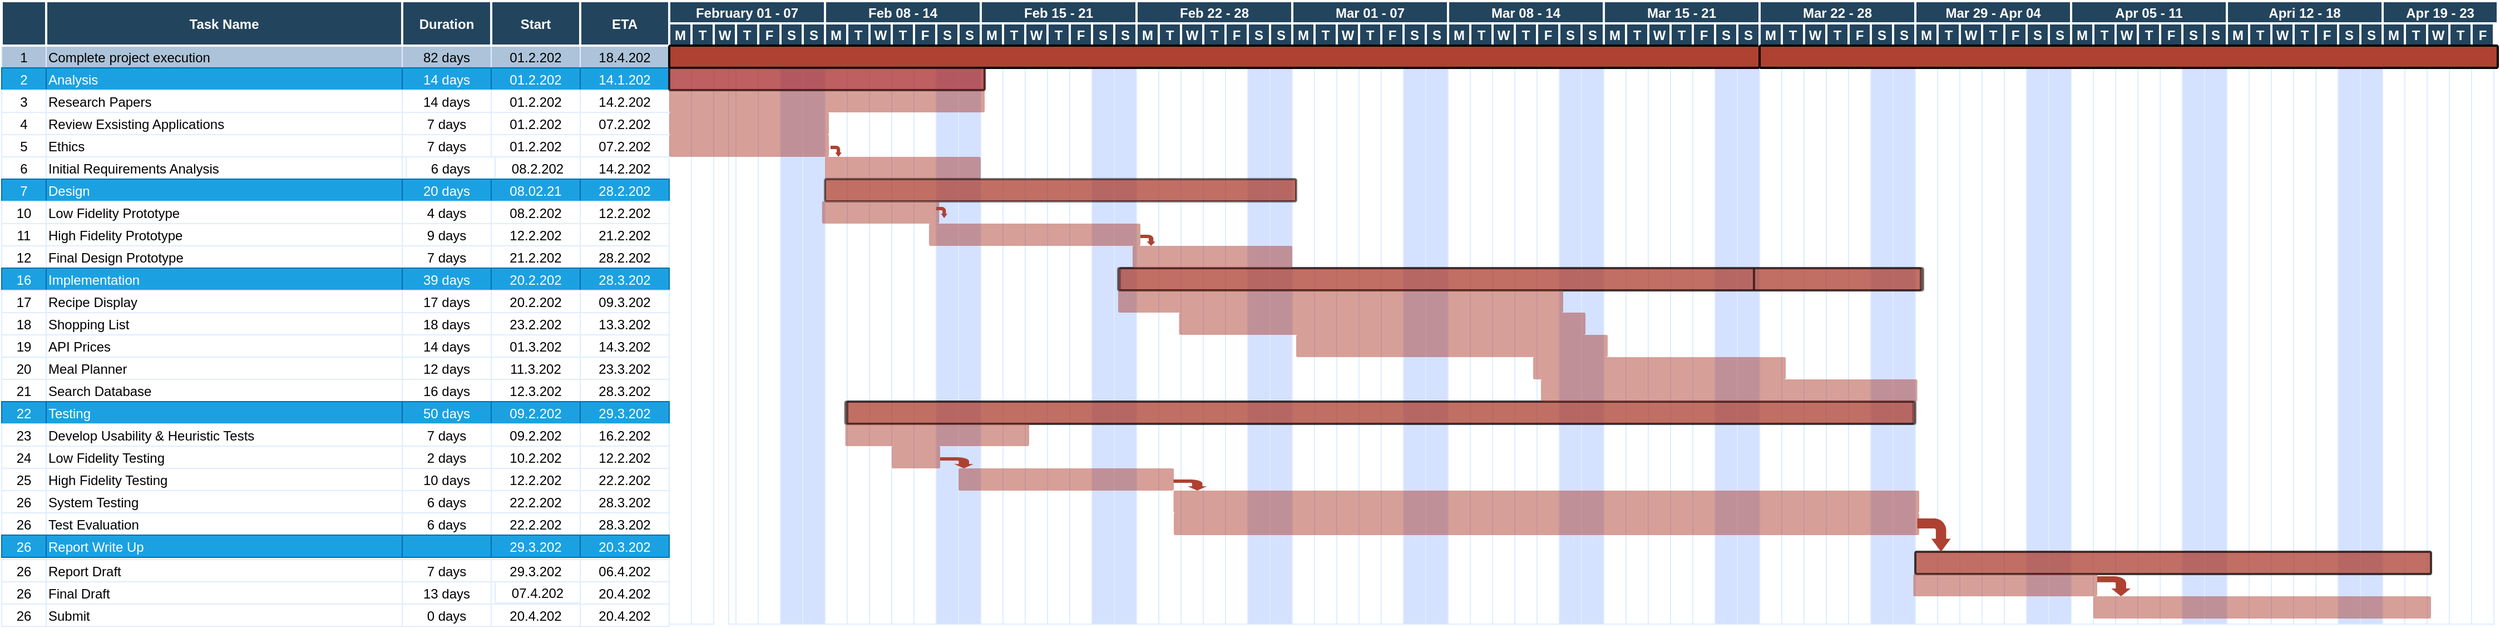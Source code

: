 <mxfile version="14.2.7" type="device"><diagram name="Page-1" id="8378b5f6-a2b2-b727-a746-972ab9d02e00"><mxGraphModel dx="1546" dy="809" grid="1" gridSize="10" guides="1" tooltips="1" connect="0" arrows="1" fold="1" page="1" pageScale="1.5" pageWidth="1169" pageHeight="827" background="#ffffff" math="0" shadow="0"><root><mxCell id="0"/><mxCell id="1" parent="0"/><mxCell id="63" value="1" style="strokeColor=#DEEDFF;fillColor=#ADC3D9" parent="1" vertex="1"><mxGeometry x="86.5" y="380" width="40" height="20" as="geometry"/></mxCell><mxCell id="64" value="Complete project execution" style="align=left;strokeColor=#DEEDFF;fillColor=#ADC3D9" parent="1" vertex="1"><mxGeometry x="126.5" y="380" width="320" height="20" as="geometry"/></mxCell><mxCell id="65" value="82 days" style="strokeColor=#DEEDFF;fillColor=#ADC3D9" parent="1" vertex="1"><mxGeometry x="446.5" y="380" width="80.0" height="20" as="geometry"/></mxCell><mxCell id="66" value="01.2.202" style="strokeColor=#DEEDFF;fillColor=#ADC3D9" parent="1" vertex="1"><mxGeometry x="526.5" y="380" width="80.0" height="20" as="geometry"/></mxCell><mxCell id="67" value="18.4.202" style="strokeColor=#DEEDFF;fillColor=#ADC3D9" parent="1" vertex="1"><mxGeometry x="606.5" y="380.0" width="80.0" height="20" as="geometry"/></mxCell><mxCell id="68" value="" style="strokeColor=#DEEDFF" parent="1" vertex="1"><mxGeometry x="686.5" y="380.0" width="20" height="520" as="geometry"/></mxCell><mxCell id="69" value="2" style="strokeColor=#006EAF;fillColor=#1ba1e2;fontColor=#ffffff;" parent="1" vertex="1"><mxGeometry x="86.5" y="400.0" width="40" height="20" as="geometry"/></mxCell><mxCell id="70" value="Analysis" style="align=left;strokeColor=#006EAF;fillColor=#1ba1e2;fontColor=#ffffff;" parent="1" vertex="1"><mxGeometry x="126.5" y="400.0" width="320.0" height="20" as="geometry"/></mxCell><mxCell id="71" value="14 days" style="strokeColor=#006EAF;fillColor=#1ba1e2;fontColor=#ffffff;" parent="1" vertex="1"><mxGeometry x="446.5" y="400.0" width="80.0" height="20" as="geometry"/></mxCell><mxCell id="72" value="01.2.202" style="strokeColor=#006EAF;fillColor=#1ba1e2;fontColor=#ffffff;" parent="1" vertex="1"><mxGeometry x="526.5" y="400.0" width="80.0" height="20" as="geometry"/></mxCell><mxCell id="73" value="14.1.202" style="strokeColor=#006EAF;fillColor=#1ba1e2;fontColor=#ffffff;" parent="1" vertex="1"><mxGeometry x="606.5" y="400.0" width="80.0" height="20" as="geometry"/></mxCell><mxCell id="74" value="3" style="strokeColor=#DEEDFF" parent="1" vertex="1"><mxGeometry x="86.5" y="420.0" width="40" height="20" as="geometry"/></mxCell><mxCell id="75" value="Research Papers" style="align=left;strokeColor=#DEEDFF" parent="1" vertex="1"><mxGeometry x="126.5" y="420.0" width="320.0" height="20.0" as="geometry"/></mxCell><mxCell id="76" value="14 days" style="strokeColor=#DEEDFF" parent="1" vertex="1"><mxGeometry x="446.5" y="420.0" width="80.0" height="20" as="geometry"/></mxCell><mxCell id="77" value="01.2.202" style="strokeColor=#DEEDFF" parent="1" vertex="1"><mxGeometry x="526.5" y="420.0" width="80.0" height="20" as="geometry"/></mxCell><mxCell id="78" value="14.2.202" style="strokeColor=#DEEDFF" parent="1" vertex="1"><mxGeometry x="606.5" y="420" width="80.0" height="20" as="geometry"/></mxCell><mxCell id="79" value="4" style="strokeColor=#DEEDFF" parent="1" vertex="1"><mxGeometry x="86.5" y="440.0" width="40" height="20" as="geometry"/></mxCell><mxCell id="80" value="Review Exsisting Applications" style="align=left;strokeColor=#DEEDFF" parent="1" vertex="1"><mxGeometry x="126.5" y="440.0" width="320" height="20" as="geometry"/></mxCell><mxCell id="81" value="7 days" style="strokeColor=#DEEDFF" parent="1" vertex="1"><mxGeometry x="446.5" y="440.0" width="80.0" height="20" as="geometry"/></mxCell><mxCell id="82" value="01.2.202" style="strokeColor=#DEEDFF" parent="1" vertex="1"><mxGeometry x="526.5" y="440.0" width="80.0" height="20" as="geometry"/></mxCell><mxCell id="83" value="07.2.202" style="strokeColor=#DEEDFF" parent="1" vertex="1"><mxGeometry x="606.5" y="440.0" width="80.0" height="20" as="geometry"/></mxCell><mxCell id="84" value="5" style="strokeColor=#DEEDFF" parent="1" vertex="1"><mxGeometry x="86.5" y="460.0" width="40" height="20" as="geometry"/></mxCell><mxCell id="85" value="Ethics" style="align=left;strokeColor=#DEEDFF" parent="1" vertex="1"><mxGeometry x="126.5" y="460.0" width="320.0" height="20" as="geometry"/></mxCell><mxCell id="86" value="7 days" style="strokeColor=#DEEDFF" parent="1" vertex="1"><mxGeometry x="446.5" y="460.0" width="80.0" height="20" as="geometry"/></mxCell><mxCell id="87" value="01.2.202" style="strokeColor=#DEEDFF" parent="1" vertex="1"><mxGeometry x="526.5" y="460.0" width="80.0" height="20" as="geometry"/></mxCell><mxCell id="88" value="07.2.202" style="strokeColor=#DEEDFF" parent="1" vertex="1"><mxGeometry x="606.5" y="460.0" width="80.0" height="20" as="geometry"/></mxCell><mxCell id="DREquy6N5iLyh1XK_Q5T-409" value="" style="edgeStyle=orthogonalEdgeStyle;rounded=0;orthogonalLoop=1;jettySize=auto;html=1;" edge="1" parent="1" source="89" target="110"><mxGeometry relative="1" as="geometry"/></mxCell><mxCell id="89" value="6" style="strokeColor=#DEEDFF" parent="1" vertex="1"><mxGeometry x="86.5" y="480.0" width="40" height="20" as="geometry"/></mxCell><mxCell id="90" value="Initial Requirements Analysis" style="align=left;strokeColor=#DEEDFF" parent="1" vertex="1"><mxGeometry x="126.5" y="480.0" width="320.0" height="20" as="geometry"/></mxCell><mxCell id="91" value="08.2.202" style="strokeColor=#DEEDFF" parent="1" vertex="1"><mxGeometry x="488.25" y="480" width="160" height="20" as="geometry"/></mxCell><mxCell id="92" value="14.2.202" style="strokeColor=#DEEDFF" parent="1" vertex="1"><mxGeometry x="606.5" y="480.0" width="80.0" height="20" as="geometry"/></mxCell><mxCell id="93" value="6 days" style="strokeColor=#DEEDFF" parent="1" vertex="1"><mxGeometry x="450.0" y="480.0" width="80.0" height="20" as="geometry"/></mxCell><mxCell id="104" value="7" style="strokeColor=#006EAF;fillColor=#1ba1e2;fontColor=#ffffff;" parent="1" vertex="1"><mxGeometry x="86.5" y="500.0" width="40" height="20" as="geometry"/></mxCell><mxCell id="105" value="Design" style="align=left;strokeColor=#006EAF;fillColor=#1ba1e2;fontColor=#ffffff;" parent="1" vertex="1"><mxGeometry x="126.5" y="500.0" width="320.0" height="20.0" as="geometry"/></mxCell><mxCell id="106" value="20 days" style="strokeColor=#006EAF;fillColor=#1ba1e2;fontColor=#ffffff;" parent="1" vertex="1"><mxGeometry x="446.5" y="500.0" width="80.0" height="20" as="geometry"/></mxCell><mxCell id="107" value="08.02.21" style="strokeColor=#006EAF;fillColor=#1ba1e2;fontColor=#ffffff;" parent="1" vertex="1"><mxGeometry x="526.5" y="500.0" width="80.0" height="20" as="geometry"/></mxCell><mxCell id="108" value="28.2.202" style="strokeColor=#006EAF;fillColor=#1ba1e2;fontColor=#ffffff;" parent="1" vertex="1"><mxGeometry x="606.5" y="500.0" width="80.0" height="20" as="geometry"/></mxCell><mxCell id="109" value="10" style="strokeColor=#DEEDFF" parent="1" vertex="1"><mxGeometry x="86.5" y="520.0" width="40" height="20" as="geometry"/></mxCell><mxCell id="110" value="Low Fidelity Prototype" style="align=left;strokeColor=#DEEDFF" parent="1" vertex="1"><mxGeometry x="126.5" y="520.0" width="320.0" height="20" as="geometry"/></mxCell><mxCell id="111" value="4 days" style="strokeColor=#DEEDFF" parent="1" vertex="1"><mxGeometry x="446.5" y="520.0" width="80.0" height="20" as="geometry"/></mxCell><mxCell id="112" value="08.2.202" style="strokeColor=#DEEDFF" parent="1" vertex="1"><mxGeometry x="526.5" y="520.0" width="80.0" height="20" as="geometry"/></mxCell><mxCell id="113" value="12.2.202" style="strokeColor=#DEEDFF" parent="1" vertex="1"><mxGeometry x="606.5" y="520.0" width="80.0" height="20" as="geometry"/></mxCell><mxCell id="114" value="11" style="strokeColor=#DEEDFF" parent="1" vertex="1"><mxGeometry x="86.5" y="540.0" width="40" height="20" as="geometry"/></mxCell><mxCell id="115" value="High Fidelity Prototype" style="align=left;strokeColor=#DEEDFF" parent="1" vertex="1"><mxGeometry x="126.5" y="540.0" width="320.0" height="20" as="geometry"/></mxCell><mxCell id="116" value="9 days" style="strokeColor=#DEEDFF" parent="1" vertex="1"><mxGeometry x="446.5" y="540.0" width="80.0" height="20" as="geometry"/></mxCell><mxCell id="117" value="12.2.202" style="strokeColor=#DEEDFF" parent="1" vertex="1"><mxGeometry x="526.5" y="540.0" width="80.0" height="20" as="geometry"/></mxCell><mxCell id="118" value="21.2.202" style="strokeColor=#DEEDFF" parent="1" vertex="1"><mxGeometry x="606.5" y="540.0" width="80.0" height="20" as="geometry"/></mxCell><mxCell id="119" value="12" style="strokeColor=#DEEDFF" parent="1" vertex="1"><mxGeometry x="86.5" y="560.0" width="40" height="20" as="geometry"/></mxCell><mxCell id="120" value="Final Design Prototype" style="align=left;strokeColor=#DEEDFF" parent="1" vertex="1"><mxGeometry x="126.5" y="560.0" width="320" height="20" as="geometry"/></mxCell><mxCell id="121" value="7 days" style="strokeColor=#DEEDFF" parent="1" vertex="1"><mxGeometry x="446.5" y="560.0" width="80.0" height="20" as="geometry"/></mxCell><mxCell id="122" value="21.2.202" style="strokeColor=#DEEDFF" parent="1" vertex="1"><mxGeometry x="526.5" y="560.0" width="80.0" height="20" as="geometry"/></mxCell><mxCell id="123" value="28.2.202" style="strokeColor=#DEEDFF" parent="1" vertex="1"><mxGeometry x="606.5" y="560.0" width="80.0" height="20" as="geometry"/></mxCell><mxCell id="139" value="16" style="strokeColor=#006EAF;fillColor=#1ba1e2;fontColor=#ffffff;" parent="1" vertex="1"><mxGeometry x="86.5" y="580.0" width="40" height="20" as="geometry"/></mxCell><mxCell id="140" value="Implementation" style="align=left;strokeColor=#006EAF;fillColor=#1ba1e2;fontColor=#ffffff;" parent="1" vertex="1"><mxGeometry x="126.5" y="580.0" width="320.0" height="20" as="geometry"/></mxCell><mxCell id="141" value="39 days" style="strokeColor=#006EAF;fillColor=#1ba1e2;fontColor=#ffffff;" parent="1" vertex="1"><mxGeometry x="446.5" y="580.0" width="80.0" height="20" as="geometry"/></mxCell><mxCell id="142" value="20.2.202" style="strokeColor=#006EAF;fillColor=#1ba1e2;fontColor=#ffffff;" parent="1" vertex="1"><mxGeometry x="526.5" y="580.0" width="80.0" height="20" as="geometry"/></mxCell><mxCell id="143" value="28.3.202" style="strokeColor=#006EAF;fillColor=#1ba1e2;fontColor=#ffffff;" parent="1" vertex="1"><mxGeometry x="606.5" y="580.0" width="80.0" height="20" as="geometry"/></mxCell><mxCell id="144" value="17" style="strokeColor=#DEEDFF" parent="1" vertex="1"><mxGeometry x="86.5" y="600.0" width="40" height="20" as="geometry"/></mxCell><mxCell id="145" value="Recipe Display" style="align=left;strokeColor=#DEEDFF" parent="1" vertex="1"><mxGeometry x="126.5" y="600.0" width="320.0" height="20" as="geometry"/></mxCell><mxCell id="146" value="17 days" style="strokeColor=#DEEDFF" parent="1" vertex="1"><mxGeometry x="446.5" y="600.0" width="80.0" height="20" as="geometry"/></mxCell><mxCell id="147" value="20.2.202" style="strokeColor=#DEEDFF" parent="1" vertex="1"><mxGeometry x="526.5" y="600.0" width="80.0" height="20" as="geometry"/></mxCell><mxCell id="148" value="09.3.202" style="strokeColor=#DEEDFF" parent="1" vertex="1"><mxGeometry x="606.5" y="600.0" width="80.0" height="20" as="geometry"/></mxCell><mxCell id="149" value="18" style="strokeColor=#DEEDFF" parent="1" vertex="1"><mxGeometry x="86.5" y="620.0" width="40" height="20" as="geometry"/></mxCell><mxCell id="150" value="Shopping List" style="align=left;strokeColor=#DEEDFF" parent="1" vertex="1"><mxGeometry x="126.5" y="620.0" width="320.0" height="20" as="geometry"/></mxCell><mxCell id="151" value="18 days" style="strokeColor=#DEEDFF" parent="1" vertex="1"><mxGeometry x="446.5" y="620.0" width="80.0" height="20" as="geometry"/></mxCell><mxCell id="152" value="23.2.202" style="strokeColor=#DEEDFF" parent="1" vertex="1"><mxGeometry x="526.5" y="620.0" width="80.0" height="20" as="geometry"/></mxCell><mxCell id="153" value="13.3.202" style="strokeColor=#DEEDFF" parent="1" vertex="1"><mxGeometry x="606.5" y="620.0" width="80.0" height="20" as="geometry"/></mxCell><mxCell id="154" value="19" style="strokeColor=#DEEDFF" parent="1" vertex="1"><mxGeometry x="86.5" y="640.0" width="40" height="20" as="geometry"/></mxCell><mxCell id="155" value="API Prices" style="align=left;strokeColor=#DEEDFF" parent="1" vertex="1"><mxGeometry x="126.5" y="640.0" width="320.0" height="20" as="geometry"/></mxCell><mxCell id="156" value="14 days" style="strokeColor=#DEEDFF" parent="1" vertex="1"><mxGeometry x="446.5" y="640.0" width="80.0" height="20" as="geometry"/></mxCell><mxCell id="157" value="01.3.202" style="strokeColor=#DEEDFF" parent="1" vertex="1"><mxGeometry x="526.5" y="640.0" width="80.0" height="20" as="geometry"/></mxCell><mxCell id="158" value="14.3.202" style="strokeColor=#DEEDFF" parent="1" vertex="1"><mxGeometry x="606.5" y="640.0" width="80.0" height="20" as="geometry"/></mxCell><mxCell id="159" value="20" style="strokeColor=#DEEDFF" parent="1" vertex="1"><mxGeometry x="86.5" y="660.0" width="40" height="20" as="geometry"/></mxCell><mxCell id="160" value="Meal Planner" style="align=left;strokeColor=#DEEDFF" parent="1" vertex="1"><mxGeometry x="126.5" y="660.0" width="320.0" height="20" as="geometry"/></mxCell><mxCell id="161" value="12 days" style="strokeColor=#DEEDFF" parent="1" vertex="1"><mxGeometry x="446.5" y="660.0" width="80.0" height="20" as="geometry"/></mxCell><mxCell id="162" value="11.3.202" style="strokeColor=#DEEDFF" parent="1" vertex="1"><mxGeometry x="526.5" y="660.0" width="80.0" height="20" as="geometry"/></mxCell><mxCell id="163" value="23.3.202" style="strokeColor=#DEEDFF" parent="1" vertex="1"><mxGeometry x="606.5" y="660.0" width="80.0" height="20" as="geometry"/></mxCell><mxCell id="164" value="21" style="strokeColor=#DEEDFF" parent="1" vertex="1"><mxGeometry x="86.5" y="680.0" width="40" height="20" as="geometry"/></mxCell><mxCell id="165" value="Search Database" style="align=left;strokeColor=#DEEDFF" parent="1" vertex="1"><mxGeometry x="126.5" y="680.0" width="320.0" height="20" as="geometry"/></mxCell><mxCell id="166" value="16 days" style="strokeColor=#DEEDFF" parent="1" vertex="1"><mxGeometry x="446.5" y="680.0" width="80.0" height="20" as="geometry"/></mxCell><mxCell id="167" value="12.3.202" style="strokeColor=#DEEDFF" parent="1" vertex="1"><mxGeometry x="526.5" y="680.0" width="80.0" height="20" as="geometry"/></mxCell><mxCell id="168" value="28.3.202" style="strokeColor=#DEEDFF" parent="1" vertex="1"><mxGeometry x="606.5" y="680.0" width="80.0" height="20" as="geometry"/></mxCell><mxCell id="169" value="22" style="strokeColor=#006EAF;fillColor=#1ba1e2;fontColor=#ffffff;" parent="1" vertex="1"><mxGeometry x="86.5" y="700.0" width="40" height="20" as="geometry"/></mxCell><mxCell id="170" value="Testing" style="align=left;strokeColor=#006EAF;fillColor=#1ba1e2;fontColor=#ffffff;" parent="1" vertex="1"><mxGeometry x="126.5" y="700.0" width="320.0" height="20" as="geometry"/></mxCell><mxCell id="171" value="50 days" style="strokeColor=#006EAF;fillColor=#1ba1e2;fontColor=#ffffff;" parent="1" vertex="1"><mxGeometry x="446.5" y="700.0" width="80.0" height="20" as="geometry"/></mxCell><mxCell id="172" value="09.2.202" style="strokeColor=#006EAF;fillColor=#1ba1e2;fontColor=#ffffff;" parent="1" vertex="1"><mxGeometry x="526.5" y="700.0" width="80.0" height="20" as="geometry"/></mxCell><mxCell id="173" value="29.3.202" style="strokeColor=#006EAF;fillColor=#1ba1e2;fontColor=#ffffff;" parent="1" vertex="1"><mxGeometry x="606.5" y="700.0" width="80.0" height="20" as="geometry"/></mxCell><mxCell id="174" value="23" style="strokeColor=#DEEDFF" parent="1" vertex="1"><mxGeometry x="86.5" y="720.0" width="40" height="20" as="geometry"/></mxCell><mxCell id="175" value="Develop Usability &amp; Heuristic Tests" style="align=left;strokeColor=#DEEDFF" parent="1" vertex="1"><mxGeometry x="126.5" y="720.0" width="320.0" height="20" as="geometry"/></mxCell><mxCell id="176" value="7 days" style="strokeColor=#DEEDFF" parent="1" vertex="1"><mxGeometry x="446.5" y="720.0" width="80.0" height="20" as="geometry"/></mxCell><mxCell id="177" value="09.2.202" style="strokeColor=#DEEDFF" parent="1" vertex="1"><mxGeometry x="526.5" y="720.0" width="80.0" height="20" as="geometry"/></mxCell><mxCell id="178" value="16.2.202" style="strokeColor=#DEEDFF" parent="1" vertex="1"><mxGeometry x="606.5" y="720.0" width="80.0" height="20" as="geometry"/></mxCell><mxCell id="179" value="24" style="strokeColor=#DEEDFF" parent="1" vertex="1"><mxGeometry x="86.5" y="740.0" width="40" height="20" as="geometry"/></mxCell><mxCell id="180" value="Low Fidelity Testing" style="align=left;strokeColor=#DEEDFF" parent="1" vertex="1"><mxGeometry x="126.5" y="740.0" width="320.0" height="20" as="geometry"/></mxCell><mxCell id="181" value="2 days" style="strokeColor=#DEEDFF" parent="1" vertex="1"><mxGeometry x="446.5" y="740.0" width="80.0" height="20" as="geometry"/></mxCell><mxCell id="182" value="10.2.202" style="strokeColor=#DEEDFF" parent="1" vertex="1"><mxGeometry x="526.5" y="740.0" width="80.0" height="20" as="geometry"/></mxCell><mxCell id="183" value="12.2.202" style="strokeColor=#DEEDFF" parent="1" vertex="1"><mxGeometry x="606.5" y="740.0" width="80.0" height="20" as="geometry"/></mxCell><mxCell id="184" value="25" style="strokeColor=#DEEDFF" parent="1" vertex="1"><mxGeometry x="86.5" y="760.0" width="40" height="20" as="geometry"/></mxCell><mxCell id="185" value="High Fidelity Testing" style="align=left;strokeColor=#DEEDFF" parent="1" vertex="1"><mxGeometry x="126.5" y="760.0" width="320.0" height="20" as="geometry"/></mxCell><mxCell id="186" value="10 days" style="strokeColor=#DEEDFF" parent="1" vertex="1"><mxGeometry x="446.5" y="760.0" width="80.0" height="20" as="geometry"/></mxCell><mxCell id="187" value="12.2.202" style="strokeColor=#DEEDFF" parent="1" vertex="1"><mxGeometry x="526.5" y="760.0" width="80.0" height="20" as="geometry"/></mxCell><mxCell id="188" value="22.2.202" style="strokeColor=#DEEDFF" parent="1" vertex="1"><mxGeometry x="606.5" y="760.0" width="80.0" height="20" as="geometry"/></mxCell><mxCell id="189" value="26" style="strokeColor=#DEEDFF" parent="1" vertex="1"><mxGeometry x="86.5" y="780.0" width="40" height="20" as="geometry"/></mxCell><mxCell id="190" value="System Testing" style="align=left;strokeColor=#DEEDFF" parent="1" vertex="1"><mxGeometry x="126.5" y="780.0" width="320.0" height="20" as="geometry"/></mxCell><mxCell id="191" value="6 days" style="strokeColor=#DEEDFF" parent="1" vertex="1"><mxGeometry x="446.5" y="780.0" width="80.0" height="20" as="geometry"/></mxCell><mxCell id="192" value="22.2.202" style="strokeColor=#DEEDFF" parent="1" vertex="1"><mxGeometry x="526.5" y="780.0" width="80.0" height="20" as="geometry"/></mxCell><mxCell id="193" value="28.3.202" style="strokeColor=#DEEDFF" parent="1" vertex="1"><mxGeometry x="606.5" y="780.0" width="80.0" height="20" as="geometry"/></mxCell><mxCell id="194" value="" style="strokeColor=#DEEDFF" parent="1" vertex="1"><mxGeometry x="706.5" y="380.0" width="20" height="520" as="geometry"/></mxCell><mxCell id="195" value="" style="strokeColor=#DEEDFF" parent="1" vertex="1"><mxGeometry x="740.0" y="380.0" width="20" height="520" as="geometry"/></mxCell><mxCell id="196" value="" style="strokeColor=#DEEDFF" parent="1" vertex="1"><mxGeometry x="746.5" y="380.0" width="20" height="520" as="geometry"/></mxCell><mxCell id="197" value="" style="strokeColor=#DEEDFF" parent="1" vertex="1"><mxGeometry x="766.5" y="380.0" width="20" height="520" as="geometry"/></mxCell><mxCell id="198" value="" style="strokeColor=#DEEDFF;fillColor=#D4E1FF" parent="1" vertex="1"><mxGeometry x="786.5" y="380.0" width="20" height="520" as="geometry"/></mxCell><mxCell id="199" value="" style="strokeColor=#DEEDFF;fillColor=#D4E1FF" parent="1" vertex="1"><mxGeometry x="806.5" y="380.0" width="20" height="520" as="geometry"/></mxCell><mxCell id="200" value="" style="strokeColor=#DEEDFF" parent="1" vertex="1"><mxGeometry x="826.5" y="380.0" width="20" height="520" as="geometry"/></mxCell><mxCell id="201" value="" style="strokeColor=#DEEDFF" parent="1" vertex="1"><mxGeometry x="846.5" y="380.0" width="20" height="520" as="geometry"/></mxCell><mxCell id="202" value="" style="strokeColor=#DEEDFF" parent="1" vertex="1"><mxGeometry x="866.5" y="380.0" width="20" height="520" as="geometry"/></mxCell><mxCell id="203" value="" style="strokeColor=#DEEDFF" parent="1" vertex="1"><mxGeometry x="886.5" y="380.0" width="20" height="520" as="geometry"/></mxCell><mxCell id="204" value="" style="strokeColor=#DEEDFF" parent="1" vertex="1"><mxGeometry x="906.5" y="380.0" width="20" height="520" as="geometry"/></mxCell><mxCell id="205" value="" style="strokeColor=#DEEDFF;fillColor=#D4E1FF" parent="1" vertex="1"><mxGeometry x="926.5" y="380.0" width="20" height="520" as="geometry"/></mxCell><mxCell id="206" value="" style="strokeColor=#DEEDFF;fillColor=#D4E1FF" parent="1" vertex="1"><mxGeometry x="946.5" y="380.0" width="20" height="520" as="geometry"/></mxCell><mxCell id="207" value="" style="strokeColor=#DEEDFF" parent="1" vertex="1"><mxGeometry x="966.5" y="380.0" width="20" height="520" as="geometry"/></mxCell><mxCell id="208" value="" style="strokeColor=#DEEDFF" parent="1" vertex="1"><mxGeometry x="986.5" y="380.0" width="20" height="520" as="geometry"/></mxCell><mxCell id="209" value="" style="strokeColor=#DEEDFF" parent="1" vertex="1"><mxGeometry x="1006.5" y="380.0" width="20" height="520" as="geometry"/></mxCell><mxCell id="210" value="" style="strokeColor=#DEEDFF" parent="1" vertex="1"><mxGeometry x="1026.5" y="380.0" width="20" height="520" as="geometry"/></mxCell><mxCell id="211" value="" style="strokeColor=#DEEDFF" parent="1" vertex="1"><mxGeometry x="1046.5" y="380.0" width="20" height="520" as="geometry"/></mxCell><mxCell id="212" value="" style="strokeColor=#DEEDFF;fillColor=#D4E1FF" parent="1" vertex="1"><mxGeometry x="1066.5" y="380.0" width="20" height="520" as="geometry"/></mxCell><mxCell id="213" value="" style="strokeColor=#DEEDFF;fillColor=#D4E1FF" parent="1" vertex="1"><mxGeometry x="1086.5" y="380.0" width="20" height="520" as="geometry"/></mxCell><mxCell id="214" value="" style="strokeColor=#DEEDFF" parent="1" vertex="1"><mxGeometry x="1106.5" y="380.0" width="20" height="520" as="geometry"/></mxCell><mxCell id="215" value="" style="strokeColor=#DEEDFF" parent="1" vertex="1"><mxGeometry x="1126.5" y="380.0" width="20" height="520" as="geometry"/></mxCell><mxCell id="216" value="" style="strokeColor=#DEEDFF" parent="1" vertex="1"><mxGeometry x="1146.5" y="380.0" width="20" height="520" as="geometry"/></mxCell><mxCell id="217" value="" style="strokeColor=#DEEDFF" parent="1" vertex="1"><mxGeometry x="1166.5" y="380.0" width="20" height="520" as="geometry"/></mxCell><mxCell id="218" value="" style="strokeColor=#DEEDFF" parent="1" vertex="1"><mxGeometry x="1186.5" y="380.0" width="20" height="520" as="geometry"/></mxCell><mxCell id="219" value="" style="strokeColor=#DEEDFF;fillColor=#D4E1FF" parent="1" vertex="1"><mxGeometry x="1206.5" y="380.0" width="20" height="520" as="geometry"/></mxCell><mxCell id="220" value="" style="strokeColor=#DEEDFF;fillColor=#D4E1FF" parent="1" vertex="1"><mxGeometry x="1226.5" y="380.0" width="20" height="520" as="geometry"/></mxCell><mxCell id="221" value="" style="strokeColor=#DEEDFF" parent="1" vertex="1"><mxGeometry x="1246.5" y="380.0" width="20" height="520" as="geometry"/></mxCell><mxCell id="222" value="" style="strokeColor=#DEEDFF" parent="1" vertex="1"><mxGeometry x="1266.5" y="380.0" width="20" height="520" as="geometry"/></mxCell><mxCell id="223" value="" style="strokeColor=#DEEDFF" parent="1" vertex="1"><mxGeometry x="1286.5" y="380.0" width="20" height="520" as="geometry"/></mxCell><mxCell id="224" value="" style="strokeColor=#DEEDFF" parent="1" vertex="1"><mxGeometry x="1306.5" y="380.0" width="20" height="520" as="geometry"/></mxCell><mxCell id="225" value="" style="strokeColor=#DEEDFF" parent="1" vertex="1"><mxGeometry x="1326.5" y="380.0" width="20" height="520" as="geometry"/></mxCell><mxCell id="226" value="" style="strokeColor=#DEEDFF;fillColor=#D4E1FF" parent="1" vertex="1"><mxGeometry x="1346.5" y="380.0" width="20" height="520" as="geometry"/></mxCell><mxCell id="227" value="" style="strokeColor=#DEEDFF;fillColor=#D4E1FF" parent="1" vertex="1"><mxGeometry x="1366.5" y="380.0" width="20" height="520" as="geometry"/></mxCell><mxCell id="228" value="" style="strokeColor=#DEEDFF" parent="1" vertex="1"><mxGeometry x="1386.5" y="380.0" width="20" height="520" as="geometry"/></mxCell><mxCell id="229" value="" style="strokeColor=#DEEDFF" parent="1" vertex="1"><mxGeometry x="1406.5" y="380.0" width="20" height="520" as="geometry"/></mxCell><mxCell id="230" value="" style="strokeColor=#DEEDFF" parent="1" vertex="1"><mxGeometry x="1426.5" y="380.0" width="20" height="520" as="geometry"/></mxCell><mxCell id="231" value="" style="strokeColor=#DEEDFF" parent="1" vertex="1"><mxGeometry x="1446.5" y="380.0" width="20" height="520" as="geometry"/></mxCell><mxCell id="232" value="" style="strokeColor=#DEEDFF" parent="1" vertex="1"><mxGeometry x="1466.5" y="380.0" width="20" height="520" as="geometry"/></mxCell><mxCell id="233" value="" style="strokeColor=#DEEDFF;fillColor=#D4E1FF" parent="1" vertex="1"><mxGeometry x="1486.5" y="380.0" width="20" height="520" as="geometry"/></mxCell><mxCell id="234" value="" style="strokeColor=#DEEDFF;fillColor=#D4E1FF" parent="1" vertex="1"><mxGeometry x="1506.5" y="380.0" width="20" height="520" as="geometry"/></mxCell><mxCell id="235" value="" style="strokeColor=#DEEDFF" parent="1" vertex="1"><mxGeometry x="1526.5" y="380.0" width="20" height="520" as="geometry"/></mxCell><mxCell id="236" value="" style="strokeColor=#DEEDFF" parent="1" vertex="1"><mxGeometry x="1546.5" y="380.0" width="20" height="520" as="geometry"/></mxCell><mxCell id="237" value="" style="strokeColor=#DEEDFF" parent="1" vertex="1"><mxGeometry x="1566.5" y="380.0" width="20" height="520" as="geometry"/></mxCell><mxCell id="238" value="" style="strokeColor=#DEEDFF" parent="1" vertex="1"><mxGeometry x="1586.5" y="380.0" width="20" height="520" as="geometry"/></mxCell><mxCell id="239" value="" style="strokeColor=#DEEDFF" parent="1" vertex="1"><mxGeometry x="1606.5" y="380.0" width="20" height="520" as="geometry"/></mxCell><mxCell id="240" value="" style="strokeColor=#DEEDFF;fillColor=#D4E1FF" parent="1" vertex="1"><mxGeometry x="1626.5" y="380.0" width="20" height="520" as="geometry"/></mxCell><mxCell id="241" value="" style="strokeColor=#DEEDFF;fillColor=#D4E1FF" parent="1" vertex="1"><mxGeometry x="1646.5" y="380.0" width="20" height="520" as="geometry"/></mxCell><mxCell id="2" value="Task Name" style="fillColor=#23445D;strokeColor=#FFFFFF;strokeWidth=2;fontColor=#FFFFFF;fontStyle=1" parent="1" vertex="1"><mxGeometry x="126.5" y="340" width="320" height="40" as="geometry"/></mxCell><mxCell id="3" value="" style="fillColor=#23445D;strokeColor=#FFFFFF;strokeWidth=2;fontColor=#FFFFFF;fontStyle=1" parent="1" vertex="1"><mxGeometry x="86.5" y="340" width="40" height="40" as="geometry"/></mxCell><mxCell id="4" value="February 01 - 07" style="fillColor=#23445D;strokeColor=#FFFFFF;strokeWidth=2;fontColor=#FFFFFF;fontStyle=1" parent="1" vertex="1"><mxGeometry x="686.5" y="340.0" width="140" height="20" as="geometry"/></mxCell><mxCell id="5" value="M" style="fillColor=#23445D;strokeColor=#FFFFFF;strokeWidth=2;fontColor=#FFFFFF;fontStyle=1" parent="1" vertex="1"><mxGeometry x="686.5" y="360.0" width="20" height="20" as="geometry"/></mxCell><mxCell id="6" value="T" style="fillColor=#23445D;strokeColor=#FFFFFF;strokeWidth=2;fontColor=#FFFFFF;fontStyle=1" parent="1" vertex="1"><mxGeometry x="706.5" y="360.0" width="20" height="20" as="geometry"/></mxCell><mxCell id="7" value="W" style="fillColor=#23445D;strokeColor=#FFFFFF;strokeWidth=2;fontColor=#FFFFFF;fontStyle=1" parent="1" vertex="1"><mxGeometry x="726.5" y="360.0" width="20" height="20" as="geometry"/></mxCell><mxCell id="8" value="T" style="fillColor=#23445D;strokeColor=#FFFFFF;strokeWidth=2;fontColor=#FFFFFF;fontStyle=1" parent="1" vertex="1"><mxGeometry x="746.5" y="360.0" width="20" height="20" as="geometry"/></mxCell><mxCell id="9" value="F" style="fillColor=#23445D;strokeColor=#FFFFFF;strokeWidth=2;fontColor=#FFFFFF;fontStyle=1" parent="1" vertex="1"><mxGeometry x="766.5" y="360.0" width="20" height="20" as="geometry"/></mxCell><mxCell id="10" value="S" style="fillColor=#23445D;strokeColor=#FFFFFF;strokeWidth=2;fontColor=#FFFFFF;fontStyle=1" parent="1" vertex="1"><mxGeometry x="786.5" y="360.0" width="20" height="20" as="geometry"/></mxCell><mxCell id="11" value="S" style="fillColor=#23445D;strokeColor=#FFFFFF;strokeWidth=2;fontColor=#FFFFFF;fontStyle=1" parent="1" vertex="1"><mxGeometry x="806.5" y="360.0" width="20" height="20" as="geometry"/></mxCell><mxCell id="12" value="Duration" style="fillColor=#23445D;strokeColor=#FFFFFF;strokeWidth=2;fontColor=#FFFFFF;fontStyle=1" parent="1" vertex="1"><mxGeometry x="446.5" y="340.0" width="80.0" height="40.0" as="geometry"/></mxCell><mxCell id="13" value="Start" style="fillColor=#23445D;strokeColor=#FFFFFF;strokeWidth=2;fontColor=#FFFFFF;fontStyle=1" parent="1" vertex="1"><mxGeometry x="526.5" y="340.0" width="80.0" height="40.0" as="geometry"/></mxCell><mxCell id="14" value="ETA" style="fillColor=#23445D;strokeColor=#FFFFFF;strokeWidth=2;fontColor=#FFFFFF;fontStyle=1" parent="1" vertex="1"><mxGeometry x="606.5" y="340.0" width="80.0" height="40.0" as="geometry"/></mxCell><mxCell id="15" value="Feb 08 - 14" style="fillColor=#23445D;strokeColor=#FFFFFF;strokeWidth=2;fontColor=#FFFFFF;fontStyle=1" parent="1" vertex="1"><mxGeometry x="826.5" y="340.0" width="140" height="20" as="geometry"/></mxCell><mxCell id="16" value="M" style="fillColor=#23445D;strokeColor=#FFFFFF;strokeWidth=2;fontColor=#FFFFFF;fontStyle=1" parent="1" vertex="1"><mxGeometry x="826.5" y="360.0" width="20" height="20" as="geometry"/></mxCell><mxCell id="17" value="T" style="fillColor=#23445D;strokeColor=#FFFFFF;strokeWidth=2;fontColor=#FFFFFF;fontStyle=1" parent="1" vertex="1"><mxGeometry x="846.5" y="360.0" width="20" height="20" as="geometry"/></mxCell><mxCell id="18" value="W" style="fillColor=#23445D;strokeColor=#FFFFFF;strokeWidth=2;fontColor=#FFFFFF;fontStyle=1" parent="1" vertex="1"><mxGeometry x="866.5" y="360.0" width="20" height="20" as="geometry"/></mxCell><mxCell id="19" value="T" style="fillColor=#23445D;strokeColor=#FFFFFF;strokeWidth=2;fontColor=#FFFFFF;fontStyle=1" parent="1" vertex="1"><mxGeometry x="886.5" y="360.0" width="20" height="20" as="geometry"/></mxCell><mxCell id="20" value="F" style="fillColor=#23445D;strokeColor=#FFFFFF;strokeWidth=2;fontColor=#FFFFFF;fontStyle=1" parent="1" vertex="1"><mxGeometry x="906.5" y="360.0" width="20" height="20" as="geometry"/></mxCell><mxCell id="21" value="S" style="fillColor=#23445D;strokeColor=#FFFFFF;strokeWidth=2;fontColor=#FFFFFF;fontStyle=1" parent="1" vertex="1"><mxGeometry x="926.5" y="360.0" width="20" height="20" as="geometry"/></mxCell><mxCell id="22" value="S" style="fillColor=#23445D;strokeColor=#FFFFFF;strokeWidth=2;fontColor=#FFFFFF;fontStyle=1" parent="1" vertex="1"><mxGeometry x="946.5" y="360.0" width="20" height="20" as="geometry"/></mxCell><mxCell id="23" value="Feb 15 - 21" style="fillColor=#23445D;strokeColor=#FFFFFF;strokeWidth=2;fontColor=#FFFFFF;fontStyle=1" parent="1" vertex="1"><mxGeometry x="966.5" y="340.0" width="140" height="20" as="geometry"/></mxCell><mxCell id="24" value="M" style="fillColor=#23445D;strokeColor=#FFFFFF;strokeWidth=2;fontColor=#FFFFFF;fontStyle=1" parent="1" vertex="1"><mxGeometry x="966.5" y="360.0" width="20" height="20" as="geometry"/></mxCell><mxCell id="25" value="T" style="fillColor=#23445D;strokeColor=#FFFFFF;strokeWidth=2;fontColor=#FFFFFF;fontStyle=1" parent="1" vertex="1"><mxGeometry x="986.5" y="360.0" width="20" height="20" as="geometry"/></mxCell><mxCell id="26" value="W" style="fillColor=#23445D;strokeColor=#FFFFFF;strokeWidth=2;fontColor=#FFFFFF;fontStyle=1" parent="1" vertex="1"><mxGeometry x="1006.5" y="360.0" width="20" height="20" as="geometry"/></mxCell><mxCell id="27" value="T" style="fillColor=#23445D;strokeColor=#FFFFFF;strokeWidth=2;fontColor=#FFFFFF;fontStyle=1" parent="1" vertex="1"><mxGeometry x="1026.5" y="360.0" width="20" height="20" as="geometry"/></mxCell><mxCell id="28" value="F" style="fillColor=#23445D;strokeColor=#FFFFFF;strokeWidth=2;fontColor=#FFFFFF;fontStyle=1" parent="1" vertex="1"><mxGeometry x="1046.5" y="360.0" width="20" height="20" as="geometry"/></mxCell><mxCell id="29" value="S" style="fillColor=#23445D;strokeColor=#FFFFFF;strokeWidth=2;fontColor=#FFFFFF;fontStyle=1" parent="1" vertex="1"><mxGeometry x="1066.5" y="360.0" width="20" height="20" as="geometry"/></mxCell><mxCell id="30" value="S" style="fillColor=#23445D;strokeColor=#FFFFFF;strokeWidth=2;fontColor=#FFFFFF;fontStyle=1" parent="1" vertex="1"><mxGeometry x="1086.5" y="360.0" width="20" height="20" as="geometry"/></mxCell><mxCell id="31" value="Feb 22 - 28" style="fillColor=#23445D;strokeColor=#FFFFFF;strokeWidth=2;fontColor=#FFFFFF;fontStyle=1" parent="1" vertex="1"><mxGeometry x="1106.5" y="340.0" width="140" height="20" as="geometry"/></mxCell><mxCell id="32" value="M" style="fillColor=#23445D;strokeColor=#FFFFFF;strokeWidth=2;fontColor=#FFFFFF;fontStyle=1" parent="1" vertex="1"><mxGeometry x="1106.5" y="360.0" width="20" height="20" as="geometry"/></mxCell><mxCell id="33" value="T" style="fillColor=#23445D;strokeColor=#FFFFFF;strokeWidth=2;fontColor=#FFFFFF;fontStyle=1" parent="1" vertex="1"><mxGeometry x="1126.5" y="360.0" width="20" height="20" as="geometry"/></mxCell><mxCell id="34" value="W" style="fillColor=#23445D;strokeColor=#FFFFFF;strokeWidth=2;fontColor=#FFFFFF;fontStyle=1" parent="1" vertex="1"><mxGeometry x="1146.5" y="360.0" width="20" height="20" as="geometry"/></mxCell><mxCell id="35" value="T" style="fillColor=#23445D;strokeColor=#FFFFFF;strokeWidth=2;fontColor=#FFFFFF;fontStyle=1" parent="1" vertex="1"><mxGeometry x="1166.5" y="360.0" width="20" height="20" as="geometry"/></mxCell><mxCell id="36" value="F" style="fillColor=#23445D;strokeColor=#FFFFFF;strokeWidth=2;fontColor=#FFFFFF;fontStyle=1" parent="1" vertex="1"><mxGeometry x="1186.5" y="360" width="20" height="20" as="geometry"/></mxCell><mxCell id="37" value="S" style="fillColor=#23445D;strokeColor=#FFFFFF;strokeWidth=2;fontColor=#FFFFFF;fontStyle=1" parent="1" vertex="1"><mxGeometry x="1206.5" y="360" width="20" height="20" as="geometry"/></mxCell><mxCell id="38" value="S" style="fillColor=#23445D;strokeColor=#FFFFFF;strokeWidth=2;fontColor=#FFFFFF;fontStyle=1" parent="1" vertex="1"><mxGeometry x="1226.5" y="360" width="20" height="20" as="geometry"/></mxCell><mxCell id="39" value="Mar 01 - 07" style="fillColor=#23445D;strokeColor=#FFFFFF;strokeWidth=2;fontColor=#FFFFFF;fontStyle=1" parent="1" vertex="1"><mxGeometry x="1246.5" y="340.0" width="140" height="20" as="geometry"/></mxCell><mxCell id="40" value="M" style="fillColor=#23445D;strokeColor=#FFFFFF;strokeWidth=2;fontColor=#FFFFFF;fontStyle=1" parent="1" vertex="1"><mxGeometry x="1246.5" y="360.0" width="20" height="20" as="geometry"/></mxCell><mxCell id="41" value="T" style="fillColor=#23445D;strokeColor=#FFFFFF;strokeWidth=2;fontColor=#FFFFFF;fontStyle=1" parent="1" vertex="1"><mxGeometry x="1266.5" y="360.0" width="20" height="20" as="geometry"/></mxCell><mxCell id="42" value="W" style="fillColor=#23445D;strokeColor=#FFFFFF;strokeWidth=2;fontColor=#FFFFFF;fontStyle=1" parent="1" vertex="1"><mxGeometry x="1286.5" y="360.0" width="20" height="20" as="geometry"/></mxCell><mxCell id="43" value="T" style="fillColor=#23445D;strokeColor=#FFFFFF;strokeWidth=2;fontColor=#FFFFFF;fontStyle=1" parent="1" vertex="1"><mxGeometry x="1306.5" y="360.0" width="20" height="20" as="geometry"/></mxCell><mxCell id="44" value="F" style="fillColor=#23445D;strokeColor=#FFFFFF;strokeWidth=2;fontColor=#FFFFFF;fontStyle=1" parent="1" vertex="1"><mxGeometry x="1326.5" y="360" width="20" height="20" as="geometry"/></mxCell><mxCell id="45" value="S" style="fillColor=#23445D;strokeColor=#FFFFFF;strokeWidth=2;fontColor=#FFFFFF;fontStyle=1" parent="1" vertex="1"><mxGeometry x="1346.5" y="360" width="20" height="20" as="geometry"/></mxCell><mxCell id="46" value="S" style="fillColor=#23445D;strokeColor=#FFFFFF;strokeWidth=2;fontColor=#FFFFFF;fontStyle=1" parent="1" vertex="1"><mxGeometry x="1366.5" y="360" width="20" height="20" as="geometry"/></mxCell><mxCell id="47" value="Mar 08 - 14" style="fillColor=#23445D;strokeColor=#FFFFFF;strokeWidth=2;fontColor=#FFFFFF;fontStyle=1" parent="1" vertex="1"><mxGeometry x="1386.5" y="340" width="140" height="20" as="geometry"/></mxCell><mxCell id="48" value="M" style="fillColor=#23445D;strokeColor=#FFFFFF;strokeWidth=2;fontColor=#FFFFFF;fontStyle=1" parent="1" vertex="1"><mxGeometry x="1386.5" y="360" width="20" height="20" as="geometry"/></mxCell><mxCell id="49" value="T" style="fillColor=#23445D;strokeColor=#FFFFFF;strokeWidth=2;fontColor=#FFFFFF;fontStyle=1" parent="1" vertex="1"><mxGeometry x="1406.5" y="360" width="20" height="20" as="geometry"/></mxCell><mxCell id="50" value="W" style="fillColor=#23445D;strokeColor=#FFFFFF;strokeWidth=2;fontColor=#FFFFFF;fontStyle=1" parent="1" vertex="1"><mxGeometry x="1426.5" y="360" width="20" height="20" as="geometry"/></mxCell><mxCell id="51" value="T" style="fillColor=#23445D;strokeColor=#FFFFFF;strokeWidth=2;fontColor=#FFFFFF;fontStyle=1" parent="1" vertex="1"><mxGeometry x="1446.5" y="360" width="20" height="20" as="geometry"/></mxCell><mxCell id="52" value="F" style="fillColor=#23445D;strokeColor=#FFFFFF;strokeWidth=2;fontColor=#FFFFFF;fontStyle=1" parent="1" vertex="1"><mxGeometry x="1466.5" y="360" width="20" height="20" as="geometry"/></mxCell><mxCell id="53" value="S" style="fillColor=#23445D;strokeColor=#FFFFFF;strokeWidth=2;fontColor=#FFFFFF;fontStyle=1" parent="1" vertex="1"><mxGeometry x="1486.5" y="360" width="20" height="20" as="geometry"/></mxCell><mxCell id="54" value="S" style="fillColor=#23445D;strokeColor=#FFFFFF;strokeWidth=2;fontColor=#FFFFFF;fontStyle=1" parent="1" vertex="1"><mxGeometry x="1506.5" y="360" width="20" height="20" as="geometry"/></mxCell><mxCell id="55" value="Mar 15 - 21" style="fillColor=#23445D;strokeColor=#FFFFFF;strokeWidth=2;fontColor=#FFFFFF;fontStyle=1" parent="1" vertex="1"><mxGeometry x="1526.5" y="340.0" width="140" height="20" as="geometry"/></mxCell><mxCell id="56" value="M" style="fillColor=#23445D;strokeColor=#FFFFFF;strokeWidth=2;fontColor=#FFFFFF;fontStyle=1" parent="1" vertex="1"><mxGeometry x="1526.5" y="360.0" width="20" height="20" as="geometry"/></mxCell><mxCell id="57" value="T" style="fillColor=#23445D;strokeColor=#FFFFFF;strokeWidth=2;fontColor=#FFFFFF;fontStyle=1" parent="1" vertex="1"><mxGeometry x="1546.5" y="360.0" width="20" height="20" as="geometry"/></mxCell><mxCell id="58" value="W" style="fillColor=#23445D;strokeColor=#FFFFFF;strokeWidth=2;fontColor=#FFFFFF;fontStyle=1" parent="1" vertex="1"><mxGeometry x="1566.5" y="360.0" width="20" height="20" as="geometry"/></mxCell><mxCell id="59" value="T" style="fillColor=#23445D;strokeColor=#FFFFFF;strokeWidth=2;fontColor=#FFFFFF;fontStyle=1" parent="1" vertex="1"><mxGeometry x="1586.5" y="360.0" width="20" height="20" as="geometry"/></mxCell><mxCell id="60" value="F" style="fillColor=#23445D;strokeColor=#FFFFFF;strokeWidth=2;fontColor=#FFFFFF;fontStyle=1" parent="1" vertex="1"><mxGeometry x="1606.5" y="360.0" width="20" height="20" as="geometry"/></mxCell><mxCell id="61" value="S" style="fillColor=#23445D;strokeColor=#FFFFFF;strokeWidth=2;fontColor=#FFFFFF;fontStyle=1" parent="1" vertex="1"><mxGeometry x="1626.5" y="360.0" width="20" height="20" as="geometry"/></mxCell><mxCell id="62" value="S" style="fillColor=#23445D;strokeColor=#FFFFFF;strokeWidth=2;fontColor=#FFFFFF;fontStyle=1" parent="1" vertex="1"><mxGeometry x="1646.5" y="360.0" width="20" height="20" as="geometry"/></mxCell><mxCell id="242" value="" style="shape=mxgraph.flowchart.process;fillColor=#a20025;strokeColor=#6F0000;strokeWidth=2;opacity=50;fontColor=#ffffff;" parent="1" vertex="1"><mxGeometry x="686.5" y="400" width="283.5" height="20" as="geometry"/></mxCell><mxCell id="244" value="" style="shape=mxgraph.flowchart.process;fillColor=#AE4132;strokeColor=none;strokeWidth=2;opacity=50" parent="1" vertex="1"><mxGeometry x="686.5" y="420" width="283.5" height="20" as="geometry"/></mxCell><mxCell id="245" value="" style="shape=mxgraph.flowchart.process;fillColor=#AE4132;strokeColor=none;strokeWidth=2;opacity=50" parent="1" vertex="1"><mxGeometry x="686.5" y="440" width="143.5" height="20" as="geometry"/></mxCell><mxCell id="246" value="" style="shape=mxgraph.flowchart.process;fillColor=#AE4132;strokeColor=none;strokeWidth=2;opacity=50" parent="1" vertex="1"><mxGeometry x="686.5" y="460" width="143.5" height="20" as="geometry"/></mxCell><mxCell id="247" value="" style="shape=mxgraph.flowchart.process;fillColor=#AE4132;strokeColor=none;strokeWidth=2;opacity=50" parent="1" vertex="1"><mxGeometry x="826.5" y="500" width="423.5" height="20" as="geometry"/></mxCell><mxCell id="250" value="" style="shape=mxgraph.arrows.bent_right_arrow;fillColor=#AE4132;strokeColor=none;strokeWidth=2;direction=south" parent="1" vertex="1"><mxGeometry x="831.5" y="470.0" width="10.0" height="10.0" as="geometry"/></mxCell><mxCell id="252" value="" style="shape=mxgraph.flowchart.process;fillColor=#AE4132;strokeColor=none;strokeWidth=2;opacity=50" parent="1" vertex="1"><mxGeometry x="826.5" y="480" width="140" height="20" as="geometry"/></mxCell><mxCell id="254" value="" style="shape=mxgraph.flowchart.process;fillColor=#AE4132;strokeColor=#000000;strokeWidth=2;opacity=100" parent="1" vertex="1"><mxGeometry x="686.5" y="380" width="1053.5" height="20" as="geometry"/></mxCell><mxCell id="256" value="" style="shape=mxgraph.flowchart.process;fillColor=#AE4132;strokeColor=#000000;strokeWidth=2;opacity=50" parent="1" vertex="1"><mxGeometry x="826.5" y="500" width="423.5" height="20" as="geometry"/></mxCell><mxCell id="268" value="" style="shape=mxgraph.flowchart.process;fillColor=#AE4132;strokeColor=#000000;strokeWidth=2;opacity=50" parent="1" vertex="1"><mxGeometry x="1091.5" y="580" width="570" height="20" as="geometry"/></mxCell><mxCell id="DREquy6N5iLyh1XK_Q5T-283" value="" style="strokeColor=#DEEDFF" vertex="1" parent="1"><mxGeometry x="1666.5" y="380.0" width="20" height="520" as="geometry"/></mxCell><mxCell id="DREquy6N5iLyh1XK_Q5T-284" value="" style="strokeColor=#DEEDFF" vertex="1" parent="1"><mxGeometry x="1686.5" y="380.0" width="20" height="520" as="geometry"/></mxCell><mxCell id="DREquy6N5iLyh1XK_Q5T-285" value="" style="strokeColor=#DEEDFF" vertex="1" parent="1"><mxGeometry x="1706.5" y="380.0" width="20" height="520" as="geometry"/></mxCell><mxCell id="DREquy6N5iLyh1XK_Q5T-286" value="" style="strokeColor=#DEEDFF" vertex="1" parent="1"><mxGeometry x="1726.5" y="380.0" width="20" height="520" as="geometry"/></mxCell><mxCell id="DREquy6N5iLyh1XK_Q5T-287" value="" style="strokeColor=#DEEDFF" vertex="1" parent="1"><mxGeometry x="1746.5" y="380.0" width="20" height="520" as="geometry"/></mxCell><mxCell id="DREquy6N5iLyh1XK_Q5T-288" value="" style="strokeColor=#DEEDFF;fillColor=#D4E1FF" vertex="1" parent="1"><mxGeometry x="1766.5" y="380.0" width="20" height="520" as="geometry"/></mxCell><mxCell id="DREquy6N5iLyh1XK_Q5T-289" value="" style="strokeColor=#DEEDFF;fillColor=#D4E1FF" vertex="1" parent="1"><mxGeometry x="1786.5" y="380.0" width="20" height="520" as="geometry"/></mxCell><mxCell id="DREquy6N5iLyh1XK_Q5T-290" value="" style="strokeColor=#DEEDFF" vertex="1" parent="1"><mxGeometry x="1806.5" y="380.0" width="20" height="520" as="geometry"/></mxCell><mxCell id="DREquy6N5iLyh1XK_Q5T-291" value="" style="strokeColor=#DEEDFF" vertex="1" parent="1"><mxGeometry x="1826.5" y="380.0" width="20" height="520" as="geometry"/></mxCell><mxCell id="DREquy6N5iLyh1XK_Q5T-292" value="" style="strokeColor=#DEEDFF" vertex="1" parent="1"><mxGeometry x="1846.5" y="380.0" width="20" height="520" as="geometry"/></mxCell><mxCell id="DREquy6N5iLyh1XK_Q5T-293" value="" style="strokeColor=#DEEDFF" vertex="1" parent="1"><mxGeometry x="1866.5" y="380.0" width="20" height="520" as="geometry"/></mxCell><mxCell id="DREquy6N5iLyh1XK_Q5T-294" value="" style="strokeColor=#DEEDFF" vertex="1" parent="1"><mxGeometry x="1886.5" y="380.0" width="20" height="520" as="geometry"/></mxCell><mxCell id="DREquy6N5iLyh1XK_Q5T-295" value="" style="strokeColor=#DEEDFF;fillColor=#D4E1FF" vertex="1" parent="1"><mxGeometry x="1906.5" y="380.0" width="20" height="520" as="geometry"/></mxCell><mxCell id="DREquy6N5iLyh1XK_Q5T-296" value="" style="strokeColor=#DEEDFF;fillColor=#D4E1FF" vertex="1" parent="1"><mxGeometry x="1926.5" y="380.0" width="20" height="520" as="geometry"/></mxCell><mxCell id="DREquy6N5iLyh1XK_Q5T-297" value="" style="strokeColor=#DEEDFF" vertex="1" parent="1"><mxGeometry x="1946.5" y="380.0" width="20" height="520" as="geometry"/></mxCell><mxCell id="DREquy6N5iLyh1XK_Q5T-298" value="" style="strokeColor=#DEEDFF" vertex="1" parent="1"><mxGeometry x="1966.5" y="380.0" width="20" height="520" as="geometry"/></mxCell><mxCell id="DREquy6N5iLyh1XK_Q5T-299" value="" style="strokeColor=#DEEDFF" vertex="1" parent="1"><mxGeometry x="1986.5" y="380.0" width="20" height="520" as="geometry"/></mxCell><mxCell id="DREquy6N5iLyh1XK_Q5T-300" value="" style="strokeColor=#DEEDFF" vertex="1" parent="1"><mxGeometry x="2006.5" y="380.0" width="20" height="520" as="geometry"/></mxCell><mxCell id="DREquy6N5iLyh1XK_Q5T-301" value="" style="strokeColor=#DEEDFF" vertex="1" parent="1"><mxGeometry x="2026.5" y="380.0" width="20" height="520" as="geometry"/></mxCell><mxCell id="DREquy6N5iLyh1XK_Q5T-302" value="" style="strokeColor=#DEEDFF;fillColor=#D4E1FF" vertex="1" parent="1"><mxGeometry x="2046.5" y="380.0" width="20" height="520" as="geometry"/></mxCell><mxCell id="DREquy6N5iLyh1XK_Q5T-303" value="" style="strokeColor=#DEEDFF;fillColor=#D4E1FF" vertex="1" parent="1"><mxGeometry x="2066.5" y="380.0" width="20" height="520" as="geometry"/></mxCell><mxCell id="DREquy6N5iLyh1XK_Q5T-304" value="" style="strokeColor=#DEEDFF" vertex="1" parent="1"><mxGeometry x="2086.5" y="380.0" width="20" height="520" as="geometry"/></mxCell><mxCell id="DREquy6N5iLyh1XK_Q5T-305" value="" style="strokeColor=#DEEDFF" vertex="1" parent="1"><mxGeometry x="2106.5" y="380.0" width="20" height="520" as="geometry"/></mxCell><mxCell id="DREquy6N5iLyh1XK_Q5T-306" value="" style="strokeColor=#DEEDFF" vertex="1" parent="1"><mxGeometry x="2126.5" y="380.0" width="20" height="520" as="geometry"/></mxCell><mxCell id="DREquy6N5iLyh1XK_Q5T-307" value="" style="strokeColor=#DEEDFF" vertex="1" parent="1"><mxGeometry x="2146.5" y="380.0" width="20" height="520" as="geometry"/></mxCell><mxCell id="DREquy6N5iLyh1XK_Q5T-308" value="" style="strokeColor=#DEEDFF" vertex="1" parent="1"><mxGeometry x="2166.5" y="380.0" width="20" height="520" as="geometry"/></mxCell><mxCell id="DREquy6N5iLyh1XK_Q5T-309" value="" style="strokeColor=#DEEDFF;fillColor=#D4E1FF" vertex="1" parent="1"><mxGeometry x="2186.5" y="380.0" width="20" height="520" as="geometry"/></mxCell><mxCell id="DREquy6N5iLyh1XK_Q5T-310" value="" style="strokeColor=#DEEDFF;fillColor=#D4E1FF" vertex="1" parent="1"><mxGeometry x="2206.5" y="380.0" width="20" height="520" as="geometry"/></mxCell><mxCell id="DREquy6N5iLyh1XK_Q5T-311" value="" style="strokeColor=#DEEDFF" vertex="1" parent="1"><mxGeometry x="2226.5" y="380.0" width="20" height="520" as="geometry"/></mxCell><mxCell id="DREquy6N5iLyh1XK_Q5T-312" value="" style="strokeColor=#DEEDFF" vertex="1" parent="1"><mxGeometry x="2246.5" y="380.0" width="20" height="520" as="geometry"/></mxCell><mxCell id="DREquy6N5iLyh1XK_Q5T-313" value="" style="strokeColor=#DEEDFF" vertex="1" parent="1"><mxGeometry x="2266.5" y="380.0" width="20" height="520" as="geometry"/></mxCell><mxCell id="DREquy6N5iLyh1XK_Q5T-314" value="" style="strokeColor=#DEEDFF" vertex="1" parent="1"><mxGeometry x="2286.5" y="380.0" width="20" height="520" as="geometry"/></mxCell><mxCell id="DREquy6N5iLyh1XK_Q5T-315" value="" style="strokeColor=#DEEDFF" vertex="1" parent="1"><mxGeometry x="2306.5" y="380.0" width="20" height="520" as="geometry"/></mxCell><mxCell id="DREquy6N5iLyh1XK_Q5T-323" value="Mar 22 - 28" style="fillColor=#23445D;strokeColor=#FFFFFF;strokeWidth=2;fontColor=#FFFFFF;fontStyle=1" vertex="1" parent="1"><mxGeometry x="1666.5" y="340.0" width="140" height="20" as="geometry"/></mxCell><mxCell id="DREquy6N5iLyh1XK_Q5T-324" value="M" style="fillColor=#23445D;strokeColor=#FFFFFF;strokeWidth=2;fontColor=#FFFFFF;fontStyle=1" vertex="1" parent="1"><mxGeometry x="1666.5" y="360.0" width="20" height="20" as="geometry"/></mxCell><mxCell id="DREquy6N5iLyh1XK_Q5T-325" value="T" style="fillColor=#23445D;strokeColor=#FFFFFF;strokeWidth=2;fontColor=#FFFFFF;fontStyle=1" vertex="1" parent="1"><mxGeometry x="1686.5" y="360.0" width="20" height="20" as="geometry"/></mxCell><mxCell id="DREquy6N5iLyh1XK_Q5T-326" value="W" style="fillColor=#23445D;strokeColor=#FFFFFF;strokeWidth=2;fontColor=#FFFFFF;fontStyle=1" vertex="1" parent="1"><mxGeometry x="1706.5" y="360.0" width="20" height="20" as="geometry"/></mxCell><mxCell id="DREquy6N5iLyh1XK_Q5T-327" value="T" style="fillColor=#23445D;strokeColor=#FFFFFF;strokeWidth=2;fontColor=#FFFFFF;fontStyle=1" vertex="1" parent="1"><mxGeometry x="1726.5" y="360.0" width="20" height="20" as="geometry"/></mxCell><mxCell id="DREquy6N5iLyh1XK_Q5T-328" value="F" style="fillColor=#23445D;strokeColor=#FFFFFF;strokeWidth=2;fontColor=#FFFFFF;fontStyle=1" vertex="1" parent="1"><mxGeometry x="1746.5" y="360.0" width="20" height="20" as="geometry"/></mxCell><mxCell id="DREquy6N5iLyh1XK_Q5T-329" value="S" style="fillColor=#23445D;strokeColor=#FFFFFF;strokeWidth=2;fontColor=#FFFFFF;fontStyle=1" vertex="1" parent="1"><mxGeometry x="1766.5" y="360.0" width="20" height="20" as="geometry"/></mxCell><mxCell id="DREquy6N5iLyh1XK_Q5T-330" value="S" style="fillColor=#23445D;strokeColor=#FFFFFF;strokeWidth=2;fontColor=#FFFFFF;fontStyle=1" vertex="1" parent="1"><mxGeometry x="1786.5" y="360.0" width="20" height="20" as="geometry"/></mxCell><mxCell id="DREquy6N5iLyh1XK_Q5T-331" value="Mar 29 - Apr 04" style="fillColor=#23445D;strokeColor=#FFFFFF;strokeWidth=2;fontColor=#FFFFFF;fontStyle=1" vertex="1" parent="1"><mxGeometry x="1806.5" y="340.0" width="140" height="20" as="geometry"/></mxCell><mxCell id="DREquy6N5iLyh1XK_Q5T-332" value="M" style="fillColor=#23445D;strokeColor=#FFFFFF;strokeWidth=2;fontColor=#FFFFFF;fontStyle=1" vertex="1" parent="1"><mxGeometry x="1806.5" y="360.0" width="20" height="20" as="geometry"/></mxCell><mxCell id="DREquy6N5iLyh1XK_Q5T-333" value="T" style="fillColor=#23445D;strokeColor=#FFFFFF;strokeWidth=2;fontColor=#FFFFFF;fontStyle=1" vertex="1" parent="1"><mxGeometry x="1826.5" y="360.0" width="20" height="20" as="geometry"/></mxCell><mxCell id="DREquy6N5iLyh1XK_Q5T-334" value="W" style="fillColor=#23445D;strokeColor=#FFFFFF;strokeWidth=2;fontColor=#FFFFFF;fontStyle=1" vertex="1" parent="1"><mxGeometry x="1846.5" y="360.0" width="20" height="20" as="geometry"/></mxCell><mxCell id="DREquy6N5iLyh1XK_Q5T-335" value="T" style="fillColor=#23445D;strokeColor=#FFFFFF;strokeWidth=2;fontColor=#FFFFFF;fontStyle=1" vertex="1" parent="1"><mxGeometry x="1866.5" y="360.0" width="20" height="20" as="geometry"/></mxCell><mxCell id="DREquy6N5iLyh1XK_Q5T-336" value="F" style="fillColor=#23445D;strokeColor=#FFFFFF;strokeWidth=2;fontColor=#FFFFFF;fontStyle=1" vertex="1" parent="1"><mxGeometry x="1886.5" y="360" width="20" height="20" as="geometry"/></mxCell><mxCell id="DREquy6N5iLyh1XK_Q5T-337" value="S" style="fillColor=#23445D;strokeColor=#FFFFFF;strokeWidth=2;fontColor=#FFFFFF;fontStyle=1" vertex="1" parent="1"><mxGeometry x="1906.5" y="360" width="20" height="20" as="geometry"/></mxCell><mxCell id="DREquy6N5iLyh1XK_Q5T-338" value="S" style="fillColor=#23445D;strokeColor=#FFFFFF;strokeWidth=2;fontColor=#FFFFFF;fontStyle=1" vertex="1" parent="1"><mxGeometry x="1926.5" y="360" width="20" height="20" as="geometry"/></mxCell><mxCell id="DREquy6N5iLyh1XK_Q5T-339" value="Apr 05 - 11" style="fillColor=#23445D;strokeColor=#FFFFFF;strokeWidth=2;fontColor=#FFFFFF;fontStyle=1" vertex="1" parent="1"><mxGeometry x="1946.5" y="340.0" width="140" height="20" as="geometry"/></mxCell><mxCell id="DREquy6N5iLyh1XK_Q5T-340" value="M" style="fillColor=#23445D;strokeColor=#FFFFFF;strokeWidth=2;fontColor=#FFFFFF;fontStyle=1" vertex="1" parent="1"><mxGeometry x="1946.5" y="360.0" width="20" height="20" as="geometry"/></mxCell><mxCell id="DREquy6N5iLyh1XK_Q5T-341" value="T" style="fillColor=#23445D;strokeColor=#FFFFFF;strokeWidth=2;fontColor=#FFFFFF;fontStyle=1" vertex="1" parent="1"><mxGeometry x="1966.5" y="360.0" width="20" height="20" as="geometry"/></mxCell><mxCell id="DREquy6N5iLyh1XK_Q5T-342" value="W" style="fillColor=#23445D;strokeColor=#FFFFFF;strokeWidth=2;fontColor=#FFFFFF;fontStyle=1" vertex="1" parent="1"><mxGeometry x="1986.5" y="360.0" width="20" height="20" as="geometry"/></mxCell><mxCell id="DREquy6N5iLyh1XK_Q5T-343" value="T" style="fillColor=#23445D;strokeColor=#FFFFFF;strokeWidth=2;fontColor=#FFFFFF;fontStyle=1" vertex="1" parent="1"><mxGeometry x="2006.5" y="360.0" width="20" height="20" as="geometry"/></mxCell><mxCell id="DREquy6N5iLyh1XK_Q5T-344" value="F" style="fillColor=#23445D;strokeColor=#FFFFFF;strokeWidth=2;fontColor=#FFFFFF;fontStyle=1" vertex="1" parent="1"><mxGeometry x="2026.5" y="360" width="20" height="20" as="geometry"/></mxCell><mxCell id="DREquy6N5iLyh1XK_Q5T-345" value="S" style="fillColor=#23445D;strokeColor=#FFFFFF;strokeWidth=2;fontColor=#FFFFFF;fontStyle=1" vertex="1" parent="1"><mxGeometry x="2046.5" y="360" width="20" height="20" as="geometry"/></mxCell><mxCell id="DREquy6N5iLyh1XK_Q5T-346" value="S" style="fillColor=#23445D;strokeColor=#FFFFFF;strokeWidth=2;fontColor=#FFFFFF;fontStyle=1" vertex="1" parent="1"><mxGeometry x="2066.5" y="360" width="20" height="20" as="geometry"/></mxCell><mxCell id="DREquy6N5iLyh1XK_Q5T-347" value="Apri 12 - 18" style="fillColor=#23445D;strokeColor=#FFFFFF;strokeWidth=2;fontColor=#FFFFFF;fontStyle=1" vertex="1" parent="1"><mxGeometry x="2086.5" y="340" width="140" height="20" as="geometry"/></mxCell><mxCell id="DREquy6N5iLyh1XK_Q5T-348" value="M" style="fillColor=#23445D;strokeColor=#FFFFFF;strokeWidth=2;fontColor=#FFFFFF;fontStyle=1" vertex="1" parent="1"><mxGeometry x="2086.5" y="360" width="20" height="20" as="geometry"/></mxCell><mxCell id="DREquy6N5iLyh1XK_Q5T-349" value="T" style="fillColor=#23445D;strokeColor=#FFFFFF;strokeWidth=2;fontColor=#FFFFFF;fontStyle=1" vertex="1" parent="1"><mxGeometry x="2106.5" y="360" width="20" height="20" as="geometry"/></mxCell><mxCell id="DREquy6N5iLyh1XK_Q5T-350" value="W" style="fillColor=#23445D;strokeColor=#FFFFFF;strokeWidth=2;fontColor=#FFFFFF;fontStyle=1" vertex="1" parent="1"><mxGeometry x="2126.5" y="360" width="20" height="20" as="geometry"/></mxCell><mxCell id="DREquy6N5iLyh1XK_Q5T-351" value="T" style="fillColor=#23445D;strokeColor=#FFFFFF;strokeWidth=2;fontColor=#FFFFFF;fontStyle=1" vertex="1" parent="1"><mxGeometry x="2146.5" y="360" width="20" height="20" as="geometry"/></mxCell><mxCell id="DREquy6N5iLyh1XK_Q5T-352" value="F" style="fillColor=#23445D;strokeColor=#FFFFFF;strokeWidth=2;fontColor=#FFFFFF;fontStyle=1" vertex="1" parent="1"><mxGeometry x="2166.5" y="360" width="20" height="20" as="geometry"/></mxCell><mxCell id="DREquy6N5iLyh1XK_Q5T-353" value="S" style="fillColor=#23445D;strokeColor=#FFFFFF;strokeWidth=2;fontColor=#FFFFFF;fontStyle=1" vertex="1" parent="1"><mxGeometry x="2186.5" y="360" width="20" height="20" as="geometry"/></mxCell><mxCell id="DREquy6N5iLyh1XK_Q5T-354" value="S" style="fillColor=#23445D;strokeColor=#FFFFFF;strokeWidth=2;fontColor=#FFFFFF;fontStyle=1" vertex="1" parent="1"><mxGeometry x="2206.5" y="360" width="20" height="20" as="geometry"/></mxCell><mxCell id="DREquy6N5iLyh1XK_Q5T-355" value="Apr 19 - 23" style="fillColor=#23445D;strokeColor=#FFFFFF;strokeWidth=2;fontColor=#FFFFFF;fontStyle=1" vertex="1" parent="1"><mxGeometry x="2226.5" y="340" width="103.5" height="20" as="geometry"/></mxCell><mxCell id="DREquy6N5iLyh1XK_Q5T-356" value="M" style="fillColor=#23445D;strokeColor=#FFFFFF;strokeWidth=2;fontColor=#FFFFFF;fontStyle=1" vertex="1" parent="1"><mxGeometry x="2226.5" y="360.0" width="20" height="20" as="geometry"/></mxCell><mxCell id="DREquy6N5iLyh1XK_Q5T-357" value="T" style="fillColor=#23445D;strokeColor=#FFFFFF;strokeWidth=2;fontColor=#FFFFFF;fontStyle=1" vertex="1" parent="1"><mxGeometry x="2246.5" y="360.0" width="20" height="20" as="geometry"/></mxCell><mxCell id="DREquy6N5iLyh1XK_Q5T-358" value="W" style="fillColor=#23445D;strokeColor=#FFFFFF;strokeWidth=2;fontColor=#FFFFFF;fontStyle=1" vertex="1" parent="1"><mxGeometry x="2266.5" y="360.0" width="20" height="20" as="geometry"/></mxCell><mxCell id="DREquy6N5iLyh1XK_Q5T-359" value="T" style="fillColor=#23445D;strokeColor=#FFFFFF;strokeWidth=2;fontColor=#FFFFFF;fontStyle=1" vertex="1" parent="1"><mxGeometry x="2286.5" y="360.0" width="20" height="20" as="geometry"/></mxCell><mxCell id="DREquy6N5iLyh1XK_Q5T-360" value="F" style="fillColor=#23445D;strokeColor=#FFFFFF;strokeWidth=2;fontColor=#FFFFFF;fontStyle=1" vertex="1" parent="1"><mxGeometry x="2306.5" y="360.0" width="20" height="20" as="geometry"/></mxCell><mxCell id="DREquy6N5iLyh1XK_Q5T-387" value="" style="shape=mxgraph.flowchart.process;fillColor=#AE4132;strokeColor=#000000;strokeWidth=2;opacity=100" vertex="1" parent="1"><mxGeometry x="1666.5" y="380" width="663.5" height="20" as="geometry"/></mxCell><mxCell id="DREquy6N5iLyh1XK_Q5T-388" value="26" style="strokeColor=#DEEDFF" vertex="1" parent="1"><mxGeometry x="86.5" y="800.0" width="40" height="20" as="geometry"/></mxCell><mxCell id="DREquy6N5iLyh1XK_Q5T-389" value="Test Evaluation" style="align=left;strokeColor=#DEEDFF" vertex="1" parent="1"><mxGeometry x="126.5" y="800.0" width="320.0" height="20" as="geometry"/></mxCell><mxCell id="DREquy6N5iLyh1XK_Q5T-390" value="6 days" style="strokeColor=#DEEDFF" vertex="1" parent="1"><mxGeometry x="446.5" y="800.0" width="80.0" height="20" as="geometry"/></mxCell><mxCell id="DREquy6N5iLyh1XK_Q5T-391" value="22.2.202" style="strokeColor=#DEEDFF" vertex="1" parent="1"><mxGeometry x="526.5" y="800.0" width="80.0" height="20" as="geometry"/></mxCell><mxCell id="DREquy6N5iLyh1XK_Q5T-392" value="28.3.202" style="strokeColor=#DEEDFF" vertex="1" parent="1"><mxGeometry x="606.5" y="800.0" width="80.0" height="20" as="geometry"/></mxCell><mxCell id="DREquy6N5iLyh1XK_Q5T-394" value="" style="shape=mxgraph.flowchart.process;fillColor=#AE4132;strokeColor=#000000;strokeWidth=2;opacity=50" vertex="1" parent="1"><mxGeometry x="686.5" y="400" width="283.5" height="20" as="geometry"/></mxCell><mxCell id="DREquy6N5iLyh1XK_Q5T-395" value="" style="shape=mxgraph.flowchart.process;fillColor=#AE4132;strokeColor=#000000;strokeWidth=2;opacity=50" vertex="1" parent="1"><mxGeometry x="1090" y="580" width="723.5" height="20" as="geometry"/></mxCell><mxCell id="DREquy6N5iLyh1XK_Q5T-397" value="" style="shape=mxgraph.flowchart.process;fillColor=#AE4132;strokeColor=#000000;strokeWidth=2;opacity=50" vertex="1" parent="1"><mxGeometry x="844.75" y="700" width="960" height="20" as="geometry"/></mxCell><mxCell id="DREquy6N5iLyh1XK_Q5T-400" value="" style="shape=mxgraph.flowchart.process;fillColor=#AE4132;strokeColor=#000000;strokeWidth=2;opacity=50" vertex="1" parent="1"><mxGeometry x="846.5" y="700" width="960" height="20" as="geometry"/></mxCell><mxCell id="DREquy6N5iLyh1XK_Q5T-401" value="" style="shape=mxgraph.flowchart.process;fillColor=#AE4132;strokeColor=#000000;strokeWidth=2;opacity=50" vertex="1" parent="1"><mxGeometry x="1661.5" y="580" width="150" height="20" as="geometry"/></mxCell><mxCell id="DREquy6N5iLyh1XK_Q5T-402" value="26" style="strokeColor=#006EAF;fillColor=#1ba1e2;fontColor=#ffffff;" vertex="1" parent="1"><mxGeometry x="86.5" y="820.0" width="40" height="20" as="geometry"/></mxCell><mxCell id="DREquy6N5iLyh1XK_Q5T-403" value="Report Write Up" style="align=left;strokeColor=#006EAF;fillColor=#1ba1e2;fontColor=#ffffff;" vertex="1" parent="1"><mxGeometry x="126.5" y="820.0" width="320.0" height="20" as="geometry"/></mxCell><mxCell id="DREquy6N5iLyh1XK_Q5T-404" value="" style="strokeColor=#006EAF;fillColor=#1ba1e2;fontColor=#ffffff;" vertex="1" parent="1"><mxGeometry x="446.5" y="820.0" width="80.0" height="20" as="geometry"/></mxCell><mxCell id="DREquy6N5iLyh1XK_Q5T-405" value="29.3.202" style="strokeColor=#006EAF;fillColor=#1ba1e2;fontColor=#ffffff;" vertex="1" parent="1"><mxGeometry x="526.5" y="820.0" width="80.0" height="20" as="geometry"/></mxCell><mxCell id="DREquy6N5iLyh1XK_Q5T-406" value="20.3.202" style="strokeColor=#006EAF;fillColor=#1ba1e2;fontColor=#ffffff;" vertex="1" parent="1"><mxGeometry x="606.5" y="820.0" width="80.0" height="20" as="geometry"/></mxCell><mxCell id="DREquy6N5iLyh1XK_Q5T-407" value="" style="shape=mxgraph.flowchart.process;fillColor=#AE4132;strokeColor=#000000;strokeWidth=2;opacity=50" vertex="1" parent="1"><mxGeometry x="1806.5" y="835" width="463.5" height="20" as="geometry"/></mxCell><mxCell id="DREquy6N5iLyh1XK_Q5T-408" value="" style="shape=mxgraph.flowchart.process;fillColor=#AE4132;strokeColor=#000000;strokeWidth=2;opacity=50" vertex="1" parent="1"><mxGeometry x="1806.5" y="835" width="463.5" height="20" as="geometry"/></mxCell><mxCell id="DREquy6N5iLyh1XK_Q5T-410" value="" style="shape=image;html=1;verticalAlign=top;verticalLabelPosition=bottom;labelBackgroundColor=#ffffff;imageAspect=0;aspect=fixed;image=https://cdn0.iconfinder.com/data/icons/windows8_icons/26/diamonds.png;fillColor=none;" vertex="1" parent="1"><mxGeometry x="966.5" y="400" width="30" height="30" as="geometry"/></mxCell><mxCell id="DREquy6N5iLyh1XK_Q5T-411" value="" style="shape=mxgraph.flowchart.process;fillColor=#AE4132;strokeColor=none;strokeWidth=2;opacity=50" vertex="1" parent="1"><mxGeometry x="823.88" y="520" width="105.25" height="20" as="geometry"/></mxCell><mxCell id="DREquy6N5iLyh1XK_Q5T-412" value="" style="shape=mxgraph.arrows.bent_right_arrow;fillColor=#AE4132;strokeColor=none;strokeWidth=2;direction=south" vertex="1" parent="1"><mxGeometry x="926.5" y="525.0" width="10.0" height="10.0" as="geometry"/></mxCell><mxCell id="DREquy6N5iLyh1XK_Q5T-413" value="" style="shape=mxgraph.flowchart.process;fillColor=#AE4132;strokeColor=none;strokeWidth=2;opacity=50" vertex="1" parent="1"><mxGeometry x="920" y="540" width="190" height="20" as="geometry"/></mxCell><mxCell id="DREquy6N5iLyh1XK_Q5T-414" value="" style="shape=mxgraph.flowchart.process;fillColor=#AE4132;strokeColor=none;strokeWidth=2;opacity=50" vertex="1" parent="1"><mxGeometry x="1103" y="560" width="143.5" height="20" as="geometry"/></mxCell><mxCell id="DREquy6N5iLyh1XK_Q5T-415" value="" style="shape=mxgraph.arrows.bent_right_arrow;fillColor=#AE4132;strokeColor=none;strokeWidth=2;direction=south" vertex="1" parent="1"><mxGeometry x="1110" y="550" width="13.5" height="10" as="geometry"/></mxCell><mxCell id="DREquy6N5iLyh1XK_Q5T-416" value="" style="shape=image;html=1;verticalAlign=top;verticalLabelPosition=bottom;labelBackgroundColor=#ffffff;imageAspect=0;aspect=fixed;image=https://cdn0.iconfinder.com/data/icons/windows8_icons/26/diamonds.png;fillColor=none;" vertex="1" parent="1"><mxGeometry x="1246.5" y="495" width="30" height="30" as="geometry"/></mxCell><mxCell id="DREquy6N5iLyh1XK_Q5T-417" value="" style="shape=image;html=1;verticalAlign=top;verticalLabelPosition=bottom;labelBackgroundColor=#ffffff;imageAspect=0;aspect=fixed;image=https://cdn0.iconfinder.com/data/icons/windows8_icons/26/diamonds.png;fillColor=none;" vertex="1" parent="1"><mxGeometry x="1811.5" y="575" width="30" height="30" as="geometry"/></mxCell><mxCell id="DREquy6N5iLyh1XK_Q5T-418" value="" style="shape=image;html=1;verticalAlign=top;verticalLabelPosition=bottom;labelBackgroundColor=#ffffff;imageAspect=0;aspect=fixed;image=https://cdn0.iconfinder.com/data/icons/windows8_icons/26/diamonds.png;fillColor=none;" vertex="1" parent="1"><mxGeometry x="1804.75" y="695" width="30" height="30" as="geometry"/></mxCell><mxCell id="DREquy6N5iLyh1XK_Q5T-420" value="" style="shape=image;html=1;verticalAlign=top;verticalLabelPosition=bottom;labelBackgroundColor=#ffffff;imageAspect=0;aspect=fixed;image=https://cdn0.iconfinder.com/data/icons/windows8_icons/26/diamonds.png;fillColor=none;" vertex="1" parent="1"><mxGeometry x="2266.5" y="830" width="30" height="30" as="geometry"/></mxCell><mxCell id="DREquy6N5iLyh1XK_Q5T-421" value="" style="shape=mxgraph.flowchart.process;fillColor=#AE4132;strokeColor=none;strokeWidth=2;opacity=50" vertex="1" parent="1"><mxGeometry x="1090" y="600" width="400" height="20" as="geometry"/></mxCell><mxCell id="DREquy6N5iLyh1XK_Q5T-422" value="" style="shape=mxgraph.flowchart.process;fillColor=#AE4132;strokeColor=none;strokeWidth=2;opacity=50" vertex="1" parent="1"><mxGeometry x="1144.75" y="620" width="365.25" height="20" as="geometry"/></mxCell><mxCell id="DREquy6N5iLyh1XK_Q5T-423" value="" style="shape=mxgraph.flowchart.process;fillColor=#AE4132;strokeColor=none;strokeWidth=2;opacity=50" vertex="1" parent="1"><mxGeometry x="1250" y="640" width="280" height="20" as="geometry"/></mxCell><mxCell id="DREquy6N5iLyh1XK_Q5T-424" value="" style="shape=mxgraph.flowchart.process;fillColor=#AE4132;strokeColor=none;strokeWidth=2;opacity=50" vertex="1" parent="1"><mxGeometry x="1463" y="660" width="227" height="20" as="geometry"/></mxCell><mxCell id="DREquy6N5iLyh1XK_Q5T-425" value="" style="shape=mxgraph.flowchart.process;fillColor=#AE4132;strokeColor=none;strokeWidth=2;opacity=50" vertex="1" parent="1"><mxGeometry x="1470" y="680" width="338.25" height="20" as="geometry"/></mxCell><mxCell id="DREquy6N5iLyh1XK_Q5T-426" value="" style="shape=mxgraph.flowchart.process;fillColor=#AE4132;strokeColor=none;strokeWidth=2;opacity=50" vertex="1" parent="1"><mxGeometry x="844.75" y="720" width="165.25" height="20" as="geometry"/></mxCell><mxCell id="DREquy6N5iLyh1XK_Q5T-428" value="" style="shape=mxgraph.flowchart.process;fillColor=#AE4132;strokeColor=none;strokeWidth=2;opacity=50" vertex="1" parent="1"><mxGeometry x="886.5" y="740" width="43.5" height="20" as="geometry"/></mxCell><mxCell id="DREquy6N5iLyh1XK_Q5T-429" value="" style="shape=mxgraph.flowchart.process;fillColor=#AE4132;strokeColor=none;strokeWidth=2;opacity=50" vertex="1" parent="1"><mxGeometry x="946.5" y="760" width="193.5" height="20" as="geometry"/></mxCell><mxCell id="DREquy6N5iLyh1XK_Q5T-430" value="" style="shape=mxgraph.arrows.bent_right_arrow;fillColor=#AE4132;strokeColor=none;strokeWidth=2;direction=south" vertex="1" parent="1"><mxGeometry x="930" y="750" width="30" height="10" as="geometry"/></mxCell><mxCell id="DREquy6N5iLyh1XK_Q5T-431" value="" style="shape=mxgraph.flowchart.process;fillColor=#AE4132;strokeColor=none;strokeWidth=2;opacity=50" vertex="1" parent="1"><mxGeometry x="1139.75" y="780" width="670.25" height="20" as="geometry"/></mxCell><mxCell id="DREquy6N5iLyh1XK_Q5T-432" value="" style="shape=mxgraph.arrows.bent_right_arrow;fillColor=#AE4132;strokeColor=none;strokeWidth=2;direction=south" vertex="1" parent="1"><mxGeometry x="1139.75" y="770" width="30" height="10" as="geometry"/></mxCell><mxCell id="DREquy6N5iLyh1XK_Q5T-433" value="" style="shape=mxgraph.flowchart.process;fillColor=#AE4132;strokeColor=none;strokeWidth=2;opacity=50" vertex="1" parent="1"><mxGeometry x="1140" y="800" width="670" height="20" as="geometry"/></mxCell><mxCell id="DREquy6N5iLyh1XK_Q5T-434" value="" style="shape=mxgraph.arrows.bent_right_arrow;fillColor=#AE4132;strokeColor=none;strokeWidth=2;direction=south" vertex="1" parent="1"><mxGeometry x="1808.25" y="805" width="30" height="30" as="geometry"/></mxCell><mxCell id="DREquy6N5iLyh1XK_Q5T-435" value="26" style="strokeColor=#DEEDFF" vertex="1" parent="1"><mxGeometry x="86.5" y="842.0" width="40" height="20" as="geometry"/></mxCell><mxCell id="DREquy6N5iLyh1XK_Q5T-436" value="Report Draft" style="align=left;strokeColor=#DEEDFF" vertex="1" parent="1"><mxGeometry x="126.5" y="842.0" width="320.0" height="20" as="geometry"/></mxCell><mxCell id="DREquy6N5iLyh1XK_Q5T-437" value="7 days" style="strokeColor=#DEEDFF" vertex="1" parent="1"><mxGeometry x="446.5" y="842.0" width="80.0" height="20" as="geometry"/></mxCell><mxCell id="DREquy6N5iLyh1XK_Q5T-438" value="29.3.202" style="strokeColor=#DEEDFF" vertex="1" parent="1"><mxGeometry x="526.5" y="842.0" width="80.0" height="20" as="geometry"/></mxCell><mxCell id="DREquy6N5iLyh1XK_Q5T-439" value="06.4.202" style="strokeColor=#DEEDFF" vertex="1" parent="1"><mxGeometry x="606.5" y="842.0" width="80.0" height="20" as="geometry"/></mxCell><mxCell id="DREquy6N5iLyh1XK_Q5T-440" value="26" style="strokeColor=#DEEDFF" vertex="1" parent="1"><mxGeometry x="86.5" y="862.0" width="40" height="20" as="geometry"/></mxCell><mxCell id="DREquy6N5iLyh1XK_Q5T-441" value="Final Draft" style="align=left;strokeColor=#DEEDFF" vertex="1" parent="1"><mxGeometry x="126.5" y="862.0" width="320.0" height="20" as="geometry"/></mxCell><mxCell id="DREquy6N5iLyh1XK_Q5T-442" value="13 days" style="strokeColor=#DEEDFF" vertex="1" parent="1"><mxGeometry x="446.5" y="862.0" width="80.0" height="20" as="geometry"/></mxCell><mxCell id="DREquy6N5iLyh1XK_Q5T-443" value="07.4.202" style="strokeColor=#DEEDFF" vertex="1" parent="1"><mxGeometry x="530" y="862" width="76.5" height="19.13" as="geometry"/></mxCell><mxCell id="DREquy6N5iLyh1XK_Q5T-444" value="20.4.202" style="strokeColor=#DEEDFF" vertex="1" parent="1"><mxGeometry x="606.5" y="862.0" width="80.0" height="20" as="geometry"/></mxCell><mxCell id="DREquy6N5iLyh1XK_Q5T-445" value="26" style="strokeColor=#DEEDFF" vertex="1" parent="1"><mxGeometry x="86.5" y="882.0" width="40" height="20" as="geometry"/></mxCell><mxCell id="DREquy6N5iLyh1XK_Q5T-446" value="Submit" style="align=left;strokeColor=#DEEDFF" vertex="1" parent="1"><mxGeometry x="126.5" y="882.0" width="320.0" height="20" as="geometry"/></mxCell><mxCell id="DREquy6N5iLyh1XK_Q5T-447" value="0 days" style="strokeColor=#DEEDFF" vertex="1" parent="1"><mxGeometry x="446.5" y="882.0" width="80.0" height="20" as="geometry"/></mxCell><mxCell id="DREquy6N5iLyh1XK_Q5T-448" value="20.4.202" style="strokeColor=#DEEDFF" vertex="1" parent="1"><mxGeometry x="526.5" y="882.0" width="80.0" height="20" as="geometry"/></mxCell><mxCell id="DREquy6N5iLyh1XK_Q5T-449" value="20.4.202" style="strokeColor=#DEEDFF" vertex="1" parent="1"><mxGeometry x="606.5" y="882.0" width="80.0" height="20" as="geometry"/></mxCell><mxCell id="DREquy6N5iLyh1XK_Q5T-450" value="" style="shape=mxgraph.flowchart.process;fillColor=#AE4132;strokeColor=none;strokeWidth=2;opacity=50" vertex="1" parent="1"><mxGeometry x="1804.75" y="855" width="165.25" height="20" as="geometry"/></mxCell><mxCell id="DREquy6N5iLyh1XK_Q5T-451" value="" style="shape=mxgraph.flowchart.process;fillColor=#AE4132;strokeColor=none;strokeWidth=2;opacity=50" vertex="1" parent="1"><mxGeometry x="1966.5" y="875" width="303.5" height="20" as="geometry"/></mxCell><mxCell id="DREquy6N5iLyh1XK_Q5T-452" value="" style="shape=mxgraph.arrows.bent_right_arrow;fillColor=#AE4132;strokeColor=none;strokeWidth=2;direction=south" vertex="1" parent="1"><mxGeometry x="1970" y="857" width="30" height="18" as="geometry"/></mxCell></root></mxGraphModel></diagram></mxfile>